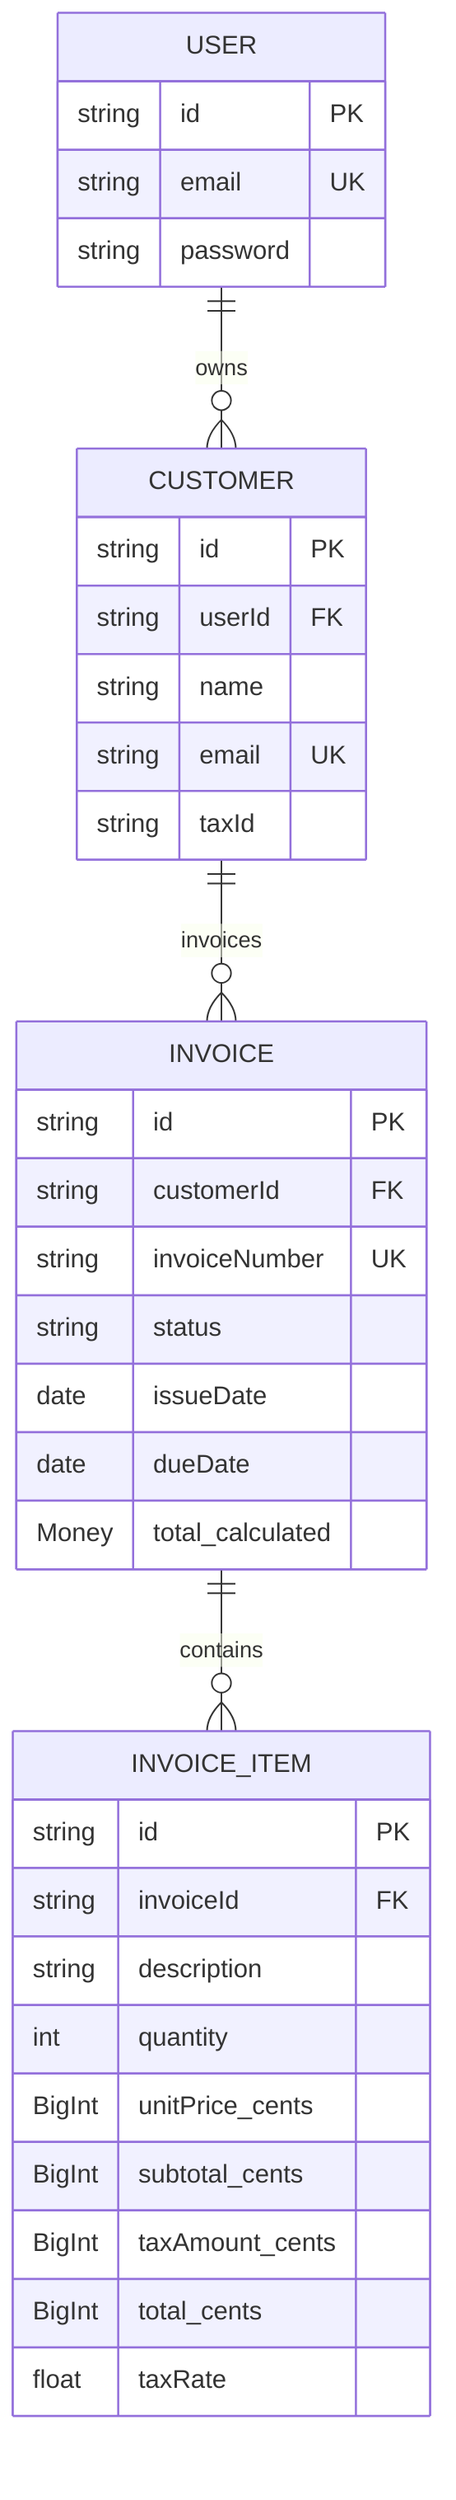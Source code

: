 erDiagram
    %% User y Customer como Agregados Raíz
    USER ||--o{ CUSTOMER : "owns"
    
    USER {
        string id PK
        string email UK
        string password
    }

    CUSTOMER {
        string id PK
        string userId FK
        string name
        string email UK
        string taxId
    }

    %% Invoice es Agregado Raíz, Items son parte del Agregado
    CUSTOMER ||--o{ INVOICE : "invoices"

    INVOICE {
        string id PK
        string customerId FK
        string invoiceNumber UK
        string status
        date issueDate
        date dueDate
        Money total_calculated
    }
    
    INVOICE ||--o{ INVOICE_ITEM : "contains"

    INVOICE_ITEM {
    string id PK
    string invoiceId FK
    string description
    int quantity
    BigInt unitPrice_cents
    BigInt subtotal_cents
    BigInt taxAmount_cents
    BigInt total_cents
    float taxRate
}